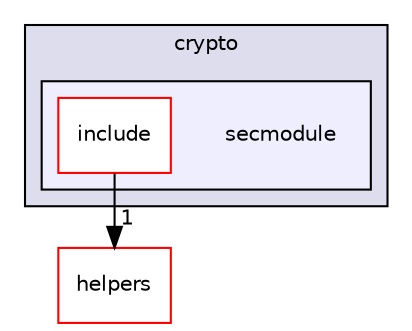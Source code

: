 digraph "secmodule" {
  compound=true
  node [ fontsize="10", fontname="Helvetica"];
  edge [ labelfontsize="10", labelfontname="Helvetica"];
  subgraph clusterdir_fdd8a560e62e0c17cb1c1d2c36eb6160 {
    graph [ bgcolor="#ddddee", pencolor="black", label="crypto" fontname="Helvetica", fontsize="10", URL="dir_fdd8a560e62e0c17cb1c1d2c36eb6160.html"]
  subgraph clusterdir_6c7f0c2bb230089ff4f25c4b7818f39c {
    graph [ bgcolor="#eeeeff", pencolor="black", label="" URL="dir_6c7f0c2bb230089ff4f25c4b7818f39c.html"];
    dir_6c7f0c2bb230089ff4f25c4b7818f39c [shape=plaintext label="secmodule"];
    dir_d2aa46121ce4fb510f313a5ef278d1cf [shape=box label="include" color="red" fillcolor="white" style="filled" URL="dir_d2aa46121ce4fb510f313a5ef278d1cf.html"];
  }
  }
  dir_861f50189fda057e6c57d1c1130602b3 [shape=box label="helpers" fillcolor="white" style="filled" color="red" URL="dir_861f50189fda057e6c57d1c1130602b3.html"];
  dir_d2aa46121ce4fb510f313a5ef278d1cf->dir_861f50189fda057e6c57d1c1130602b3 [headlabel="1", labeldistance=1.5 headhref="dir_000081_000052.html"];
}
